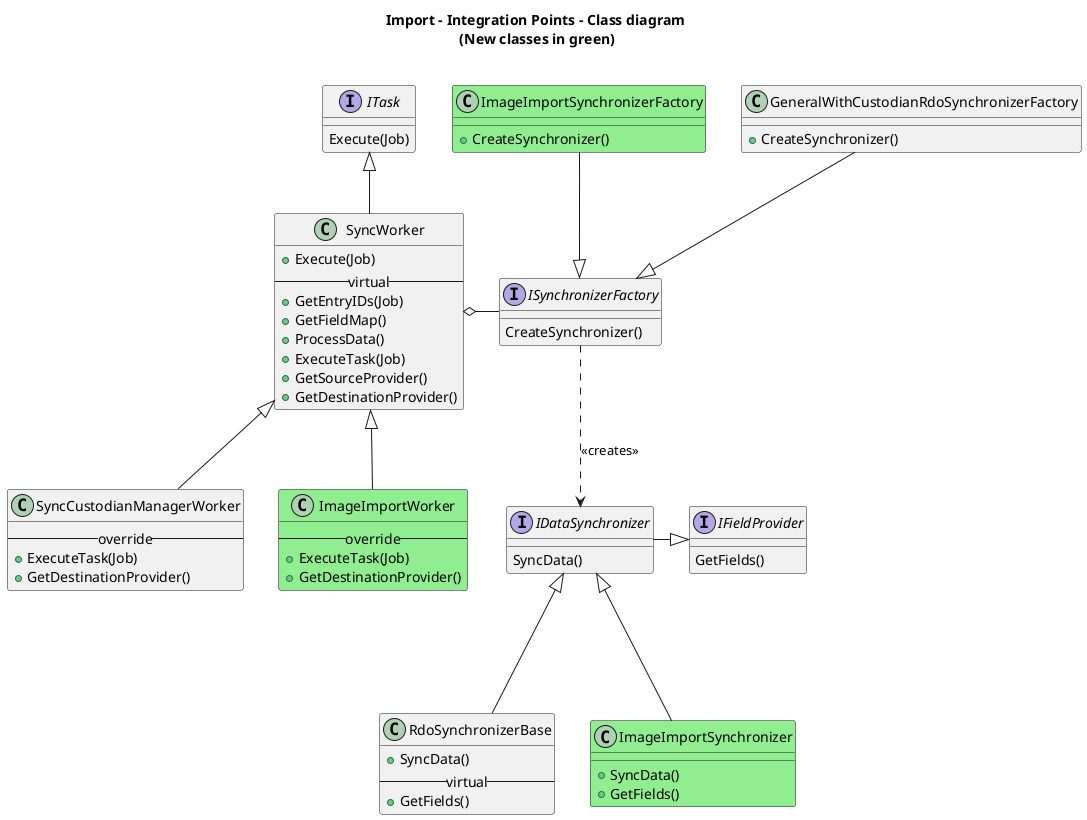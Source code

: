@startuml
title <b>Import - Integration Points - Class diagram \n<b>(New classes in green)\n
interface ISynchronizerFactory {
CreateSynchronizer()
}
interface IDataSynchronizer {
SyncData()
}
interface IFieldProvider {
GetFields()
}

interface ITask {
Execute(Job)
}
class SyncWorker{
+Execute(Job)
--virtual --
+GetEntryIDs(Job)
+GetFieldMap()
+ProcessData()
+ExecuteTask(Job)
+GetSourceProvider()
+GetDestinationProvider()
}
'note left: 'ExecuteImport' method will be renamed to 'ProcessData' as\nit will be used by both Export/Import tasks
class SyncCustodianManagerWorker{
--override--
+ExecuteTask(Job)
+GetDestinationProvider()
}
class ImageImportWorker #LightGreen{
--override--
+ExecuteTask(Job)
+GetDestinationProvider()
}
class RdoSynchronizerBase{
+SyncData()
--virtual--
+GetFields()
}
class ImageImportSynchronizer #LightGreen{
+SyncData()
+GetFields()
}
class GeneralWithCustodianRdoSynchronizerFactory{
+CreateSynchronizer()
}
class ImageImportSynchronizerFactory #LightGreen{
+CreateSynchronizer()
}

ITask <|-- SyncWorker
SyncWorker <|-- SyncCustodianManagerWorker
SyncWorker <|-- ImageImportWorker
ISynchronizerFactory -left--o SyncWorker
ISynchronizerFactory ..> IDataSynchronizer : << creates >>
IDataSynchronizer -right--|> IFieldProvider
RdoSynchronizerBase -up--|>  IDataSynchronizer
ImageImportSynchronizer -up--|>  IDataSynchronizer
GeneralWithCustodianRdoSynchronizerFactory --|>  ISynchronizerFactory
ImageImportSynchronizerFactory --|>  ISynchronizerFactory
@enduml
